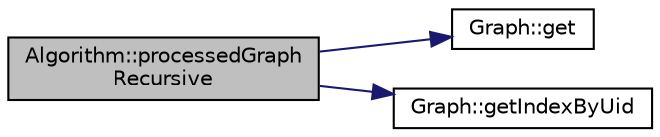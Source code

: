 digraph "Algorithm::processedGraphRecursive"
{
  edge [fontname="Helvetica",fontsize="10",labelfontname="Helvetica",labelfontsize="10"];
  node [fontname="Helvetica",fontsize="10",shape=record];
  rankdir="LR";
  Node211 [label="Algorithm::processedGraph\lRecursive",height=0.2,width=0.4,color="black", fillcolor="grey75", style="filled", fontcolor="black"];
  Node211 -> Node212 [color="midnightblue",fontsize="10",style="solid",fontname="Helvetica"];
  Node212 [label="Graph::get",height=0.2,width=0.4,color="black", fillcolor="white", style="filled",URL="$class_graph.html#a78762961b8cf256a828c80cb7ec26021",tooltip="get "];
  Node211 -> Node213 [color="midnightblue",fontsize="10",style="solid",fontname="Helvetica"];
  Node213 [label="Graph::getIndexByUid",height=0.2,width=0.4,color="black", fillcolor="white", style="filled",URL="$class_graph.html#a2d8d8d9edb8a496d5c252132cdbbbc08",tooltip="getIndexByUid "];
}
